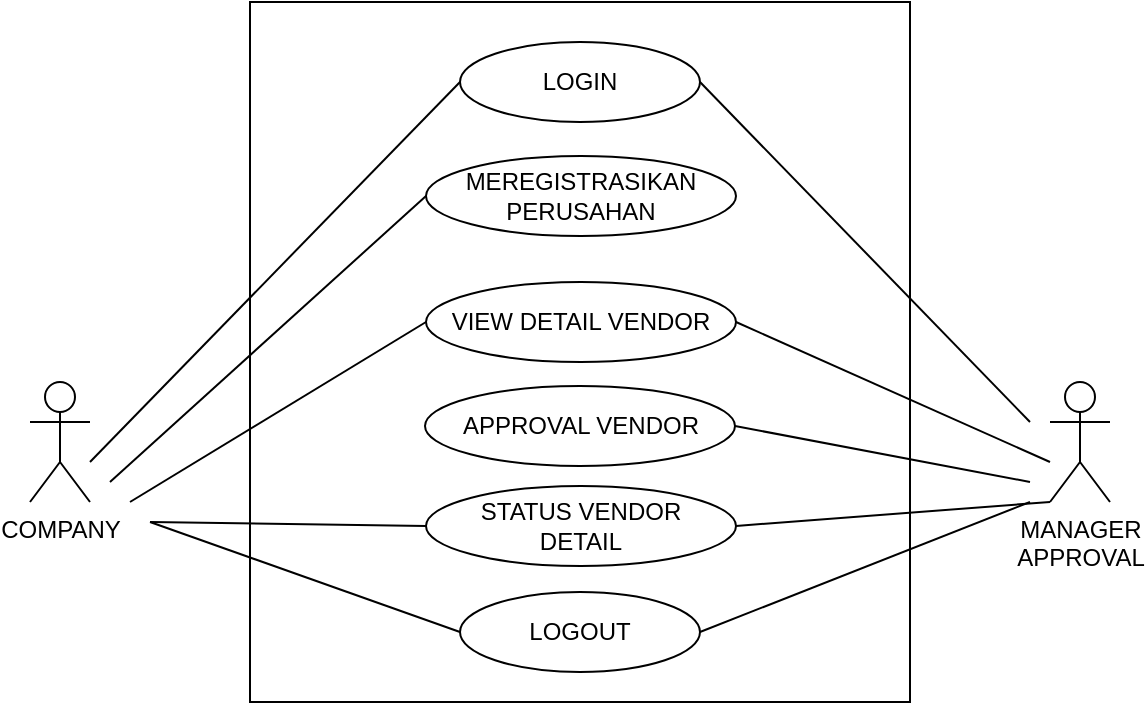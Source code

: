 <mxfile version="22.1.15" type="device">
  <diagram name="Page-1" id="2g9W29a-ZxVdKvdNjU2x">
    <mxGraphModel dx="977" dy="573" grid="1" gridSize="10" guides="1" tooltips="1" connect="1" arrows="1" fold="1" page="1" pageScale="1" pageWidth="850" pageHeight="1100" math="0" shadow="0">
      <root>
        <mxCell id="0" />
        <mxCell id="1" parent="0" />
        <mxCell id="wIGiGCR_J7AHrex-740m-1" value="" style="rounded=0;whiteSpace=wrap;html=1;" vertex="1" parent="1">
          <mxGeometry x="230" y="50" width="330" height="350" as="geometry" />
        </mxCell>
        <mxCell id="wIGiGCR_J7AHrex-740m-2" value="COMPANY" style="shape=umlActor;verticalLabelPosition=bottom;verticalAlign=top;html=1;outlineConnect=0;" vertex="1" parent="1">
          <mxGeometry x="120" y="240" width="30" height="60" as="geometry" />
        </mxCell>
        <mxCell id="wIGiGCR_J7AHrex-740m-3" value="MANAGER&lt;br&gt;APPROVAL" style="shape=umlActor;verticalLabelPosition=bottom;verticalAlign=top;html=1;outlineConnect=0;" vertex="1" parent="1">
          <mxGeometry x="630" y="240" width="30" height="60" as="geometry" />
        </mxCell>
        <mxCell id="wIGiGCR_J7AHrex-740m-4" value="LOGIN" style="ellipse;whiteSpace=wrap;html=1;" vertex="1" parent="1">
          <mxGeometry x="335" y="70" width="120" height="40" as="geometry" />
        </mxCell>
        <mxCell id="wIGiGCR_J7AHrex-740m-7" value="" style="endArrow=none;html=1;rounded=0;entryX=0;entryY=0.5;entryDx=0;entryDy=0;" edge="1" parent="1" target="wIGiGCR_J7AHrex-740m-4">
          <mxGeometry width="50" height="50" relative="1" as="geometry">
            <mxPoint x="150" y="280" as="sourcePoint" />
            <mxPoint x="200" y="230" as="targetPoint" />
          </mxGeometry>
        </mxCell>
        <mxCell id="wIGiGCR_J7AHrex-740m-8" value="" style="endArrow=none;html=1;rounded=0;exitX=1;exitY=0.5;exitDx=0;exitDy=0;" edge="1" parent="1" source="wIGiGCR_J7AHrex-740m-4">
          <mxGeometry width="50" height="50" relative="1" as="geometry">
            <mxPoint x="425" y="430" as="sourcePoint" />
            <mxPoint x="620" y="260" as="targetPoint" />
          </mxGeometry>
        </mxCell>
        <mxCell id="wIGiGCR_J7AHrex-740m-9" value="MEREGISTRASIKAN PERUSAHAN" style="ellipse;whiteSpace=wrap;html=1;" vertex="1" parent="1">
          <mxGeometry x="318" y="127" width="155" height="40" as="geometry" />
        </mxCell>
        <mxCell id="wIGiGCR_J7AHrex-740m-10" value="VIEW DETAIL VENDOR" style="ellipse;whiteSpace=wrap;html=1;" vertex="1" parent="1">
          <mxGeometry x="318" y="190" width="155" height="40" as="geometry" />
        </mxCell>
        <mxCell id="wIGiGCR_J7AHrex-740m-11" value="LOGOUT" style="ellipse;whiteSpace=wrap;html=1;" vertex="1" parent="1">
          <mxGeometry x="335" y="345" width="120" height="40" as="geometry" />
        </mxCell>
        <mxCell id="wIGiGCR_J7AHrex-740m-12" value="APPROVAL VENDOR" style="ellipse;whiteSpace=wrap;html=1;" vertex="1" parent="1">
          <mxGeometry x="317.5" y="242" width="155" height="40" as="geometry" />
        </mxCell>
        <mxCell id="wIGiGCR_J7AHrex-740m-13" value="" style="endArrow=none;html=1;rounded=0;exitX=1;exitY=0.5;exitDx=0;exitDy=0;" edge="1" parent="1" source="wIGiGCR_J7AHrex-740m-10">
          <mxGeometry width="50" height="50" relative="1" as="geometry">
            <mxPoint x="465" y="100" as="sourcePoint" />
            <mxPoint x="630" y="280" as="targetPoint" />
          </mxGeometry>
        </mxCell>
        <mxCell id="wIGiGCR_J7AHrex-740m-14" value="" style="endArrow=none;html=1;rounded=0;exitX=1;exitY=0.5;exitDx=0;exitDy=0;" edge="1" parent="1" source="wIGiGCR_J7AHrex-740m-12">
          <mxGeometry width="50" height="50" relative="1" as="geometry">
            <mxPoint x="483" y="220" as="sourcePoint" />
            <mxPoint x="620" y="290" as="targetPoint" />
          </mxGeometry>
        </mxCell>
        <mxCell id="wIGiGCR_J7AHrex-740m-15" value="" style="endArrow=none;html=1;rounded=0;entryX=0;entryY=0.5;entryDx=0;entryDy=0;" edge="1" parent="1" target="wIGiGCR_J7AHrex-740m-9">
          <mxGeometry width="50" height="50" relative="1" as="geometry">
            <mxPoint x="160" y="290" as="sourcePoint" />
            <mxPoint x="345" y="100" as="targetPoint" />
          </mxGeometry>
        </mxCell>
        <mxCell id="wIGiGCR_J7AHrex-740m-16" value="" style="endArrow=none;html=1;rounded=0;entryX=0;entryY=0.5;entryDx=0;entryDy=0;" edge="1" parent="1" target="wIGiGCR_J7AHrex-740m-10">
          <mxGeometry width="50" height="50" relative="1" as="geometry">
            <mxPoint x="170" y="300" as="sourcePoint" />
            <mxPoint x="328" y="157" as="targetPoint" />
          </mxGeometry>
        </mxCell>
        <mxCell id="wIGiGCR_J7AHrex-740m-17" value="" style="endArrow=none;html=1;rounded=0;entryX=0;entryY=0.5;entryDx=0;entryDy=0;" edge="1" parent="1" target="wIGiGCR_J7AHrex-740m-11">
          <mxGeometry width="50" height="50" relative="1" as="geometry">
            <mxPoint x="180" y="310" as="sourcePoint" />
            <mxPoint x="328" y="220" as="targetPoint" />
          </mxGeometry>
        </mxCell>
        <mxCell id="wIGiGCR_J7AHrex-740m-18" value="" style="endArrow=none;html=1;rounded=0;exitX=1;exitY=0.5;exitDx=0;exitDy=0;" edge="1" parent="1" source="wIGiGCR_J7AHrex-740m-11">
          <mxGeometry width="50" height="50" relative="1" as="geometry">
            <mxPoint x="483" y="280" as="sourcePoint" />
            <mxPoint x="620" y="300" as="targetPoint" />
          </mxGeometry>
        </mxCell>
        <mxCell id="wIGiGCR_J7AHrex-740m-19" value="STATUS VENDOR&lt;br&gt;DETAIL" style="ellipse;whiteSpace=wrap;html=1;" vertex="1" parent="1">
          <mxGeometry x="318" y="292" width="155" height="40" as="geometry" />
        </mxCell>
        <mxCell id="wIGiGCR_J7AHrex-740m-20" value="" style="endArrow=none;html=1;rounded=0;entryX=0;entryY=0.5;entryDx=0;entryDy=0;" edge="1" parent="1" target="wIGiGCR_J7AHrex-740m-19">
          <mxGeometry width="50" height="50" relative="1" as="geometry">
            <mxPoint x="180" y="310" as="sourcePoint" />
            <mxPoint x="328" y="220" as="targetPoint" />
          </mxGeometry>
        </mxCell>
        <mxCell id="wIGiGCR_J7AHrex-740m-21" value="" style="endArrow=none;html=1;rounded=0;exitX=1;exitY=0.5;exitDx=0;exitDy=0;" edge="1" parent="1" source="wIGiGCR_J7AHrex-740m-19">
          <mxGeometry width="50" height="50" relative="1" as="geometry">
            <mxPoint x="483" y="272" as="sourcePoint" />
            <mxPoint x="630" y="300" as="targetPoint" />
          </mxGeometry>
        </mxCell>
      </root>
    </mxGraphModel>
  </diagram>
</mxfile>
